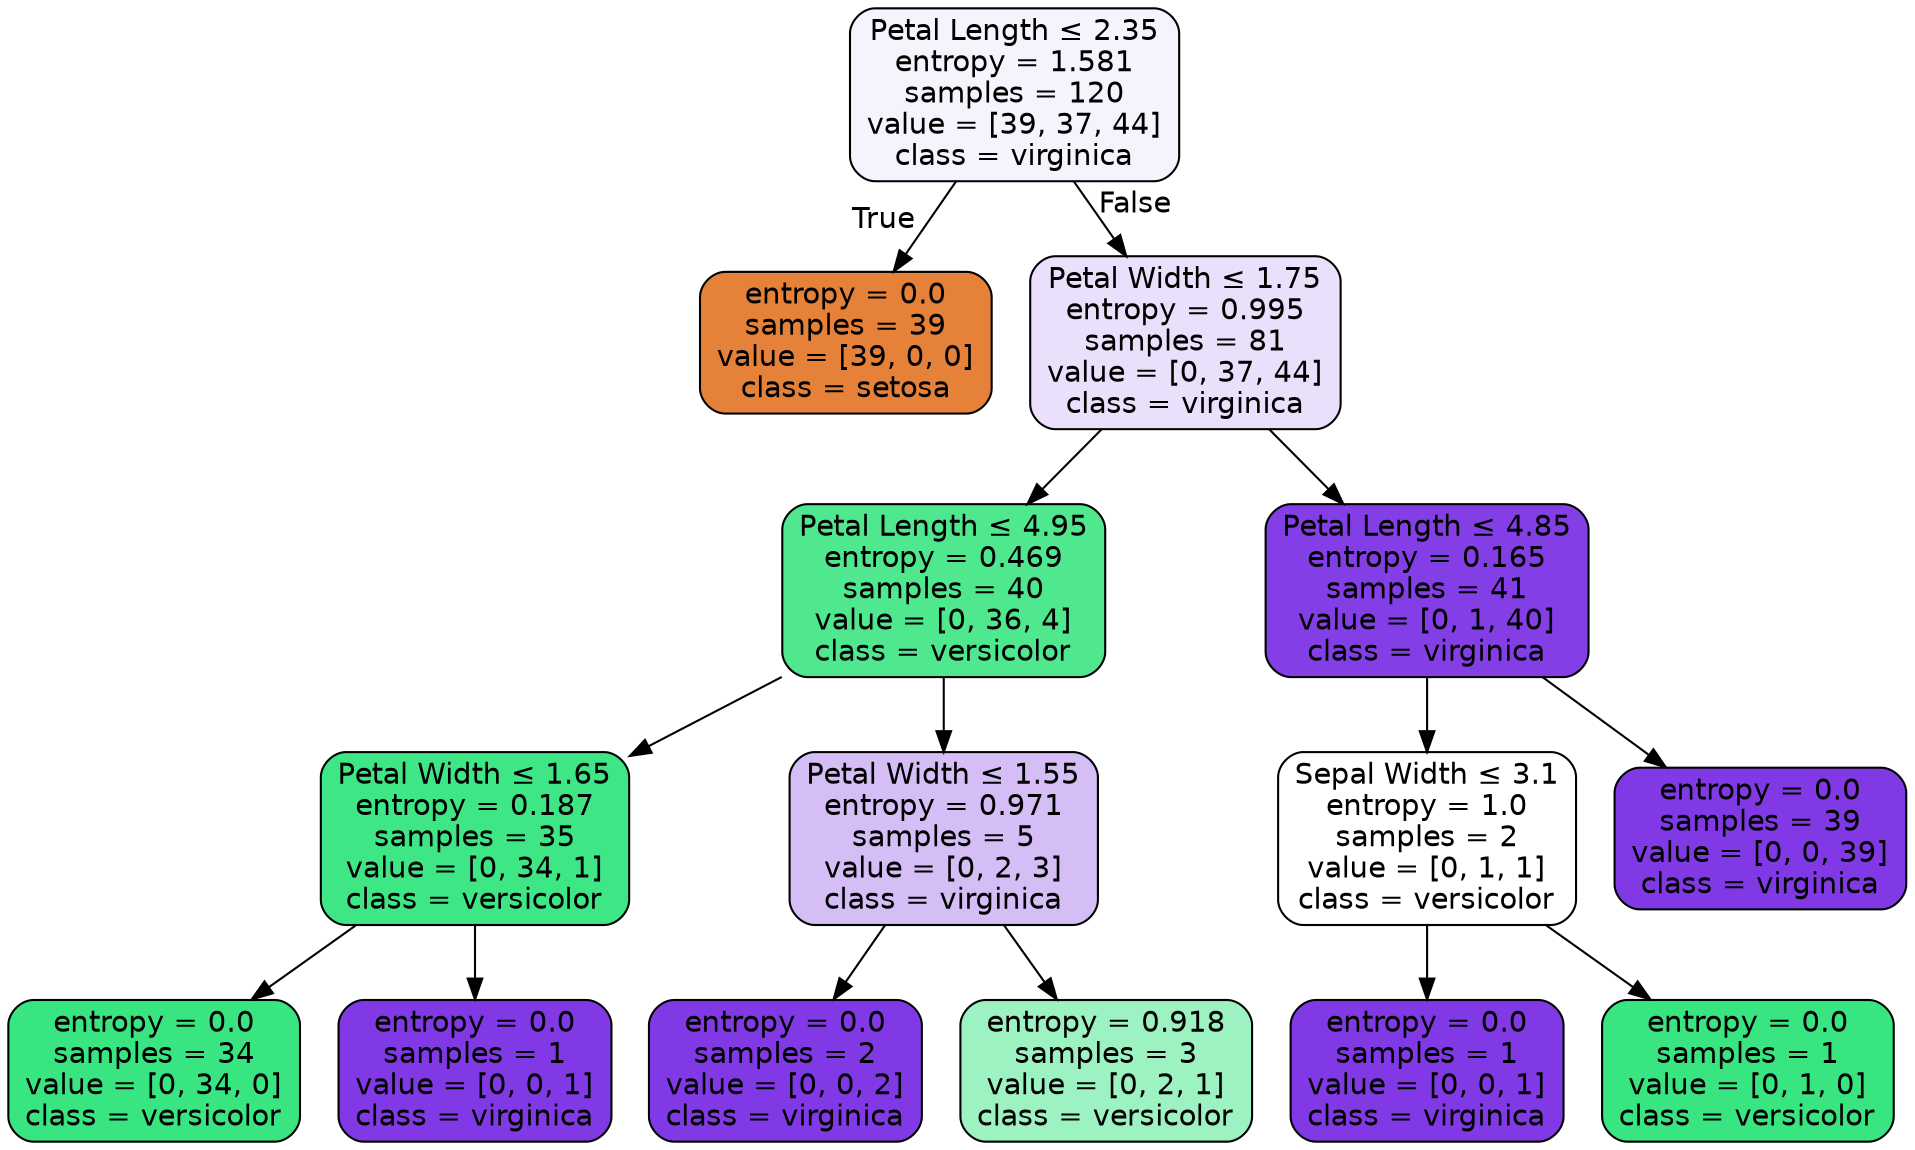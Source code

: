 digraph Tree {
node [shape=box, style="filled, rounded", color="black", fontname="helvetica"] ;
edge [fontname="helvetica"] ;
0 [label=<Petal Length &le; 2.35<br/>entropy = 1.581<br/>samples = 120<br/>value = [39, 37, 44]<br/>class = virginica>, fillcolor="#f7f3fd"] ;
1 [label=<entropy = 0.0<br/>samples = 39<br/>value = [39, 0, 0]<br/>class = setosa>, fillcolor="#e58139"] ;
0 -> 1 [labeldistance=2.5, labelangle=45, headlabel="True"] ;
2 [label=<Petal Width &le; 1.75<br/>entropy = 0.995<br/>samples = 81<br/>value = [0, 37, 44]<br/>class = virginica>, fillcolor="#ebe0fb"] ;
0 -> 2 [labeldistance=2.5, labelangle=-45, headlabel="False"] ;
3 [label=<Petal Length &le; 4.95<br/>entropy = 0.469<br/>samples = 40<br/>value = [0, 36, 4]<br/>class = versicolor>, fillcolor="#4fe88f"] ;
2 -> 3 ;
4 [label=<Petal Width &le; 1.65<br/>entropy = 0.187<br/>samples = 35<br/>value = [0, 34, 1]<br/>class = versicolor>, fillcolor="#3fe685"] ;
3 -> 4 ;
5 [label=<entropy = 0.0<br/>samples = 34<br/>value = [0, 34, 0]<br/>class = versicolor>, fillcolor="#39e581"] ;
4 -> 5 ;
6 [label=<entropy = 0.0<br/>samples = 1<br/>value = [0, 0, 1]<br/>class = virginica>, fillcolor="#8139e5"] ;
4 -> 6 ;
7 [label=<Petal Width &le; 1.55<br/>entropy = 0.971<br/>samples = 5<br/>value = [0, 2, 3]<br/>class = virginica>, fillcolor="#d5bdf6"] ;
3 -> 7 ;
8 [label=<entropy = 0.0<br/>samples = 2<br/>value = [0, 0, 2]<br/>class = virginica>, fillcolor="#8139e5"] ;
7 -> 8 ;
9 [label=<entropy = 0.918<br/>samples = 3<br/>value = [0, 2, 1]<br/>class = versicolor>, fillcolor="#9cf2c0"] ;
7 -> 9 ;
10 [label=<Petal Length &le; 4.85<br/>entropy = 0.165<br/>samples = 41<br/>value = [0, 1, 40]<br/>class = virginica>, fillcolor="#843ee6"] ;
2 -> 10 ;
11 [label=<Sepal Width &le; 3.1<br/>entropy = 1.0<br/>samples = 2<br/>value = [0, 1, 1]<br/>class = versicolor>, fillcolor="#ffffff"] ;
10 -> 11 ;
12 [label=<entropy = 0.0<br/>samples = 1<br/>value = [0, 0, 1]<br/>class = virginica>, fillcolor="#8139e5"] ;
11 -> 12 ;
13 [label=<entropy = 0.0<br/>samples = 1<br/>value = [0, 1, 0]<br/>class = versicolor>, fillcolor="#39e581"] ;
11 -> 13 ;
14 [label=<entropy = 0.0<br/>samples = 39<br/>value = [0, 0, 39]<br/>class = virginica>, fillcolor="#8139e5"] ;
10 -> 14 ;
}